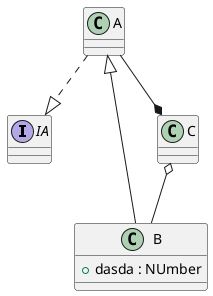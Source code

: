 @startuml

interface IA {

}

class A {

}

class B {
+dasda : NUmber
}

class C {

}

A ..|> IA

A <|-- B
A --* C
C o-- B

@enduml